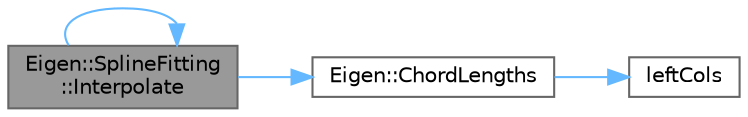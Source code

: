 digraph "Eigen::SplineFitting::Interpolate"
{
 // LATEX_PDF_SIZE
  bgcolor="transparent";
  edge [fontname=Helvetica,fontsize=10,labelfontname=Helvetica,labelfontsize=10];
  node [fontname=Helvetica,fontsize=10,shape=box,height=0.2,width=0.4];
  rankdir="LR";
  Node1 [id="Node000001",label="Eigen::SplineFitting\l::Interpolate",height=0.2,width=0.4,color="gray40", fillcolor="grey60", style="filled", fontcolor="black",tooltip="Fits an interpolating Spline to the given data points."];
  Node1 -> Node2 [id="edge1_Node000001_Node000002",color="steelblue1",style="solid",tooltip=" "];
  Node2 [id="Node000002",label="Eigen::ChordLengths",height=0.2,width=0.4,color="grey40", fillcolor="white", style="filled",URL="$group___splines___module.html#ga1b4cbde5d98411405871accf877552d2",tooltip="Computes chord length parameters which are required for spline interpolation."];
  Node2 -> Node3 [id="edge2_Node000002_Node000003",color="steelblue1",style="solid",tooltip=" "];
  Node3 [id="Node000003",label="leftCols",height=0.2,width=0.4,color="grey40", fillcolor="white", style="filled",URL="$_block_methods_8h.html#a7de059ca182a0ea76a1372c1d61aeeee",tooltip="This is the const version of leftCols(Index)."];
  Node1 -> Node1 [id="edge3_Node000001_Node000001",color="steelblue1",style="solid",tooltip=" "];
}
